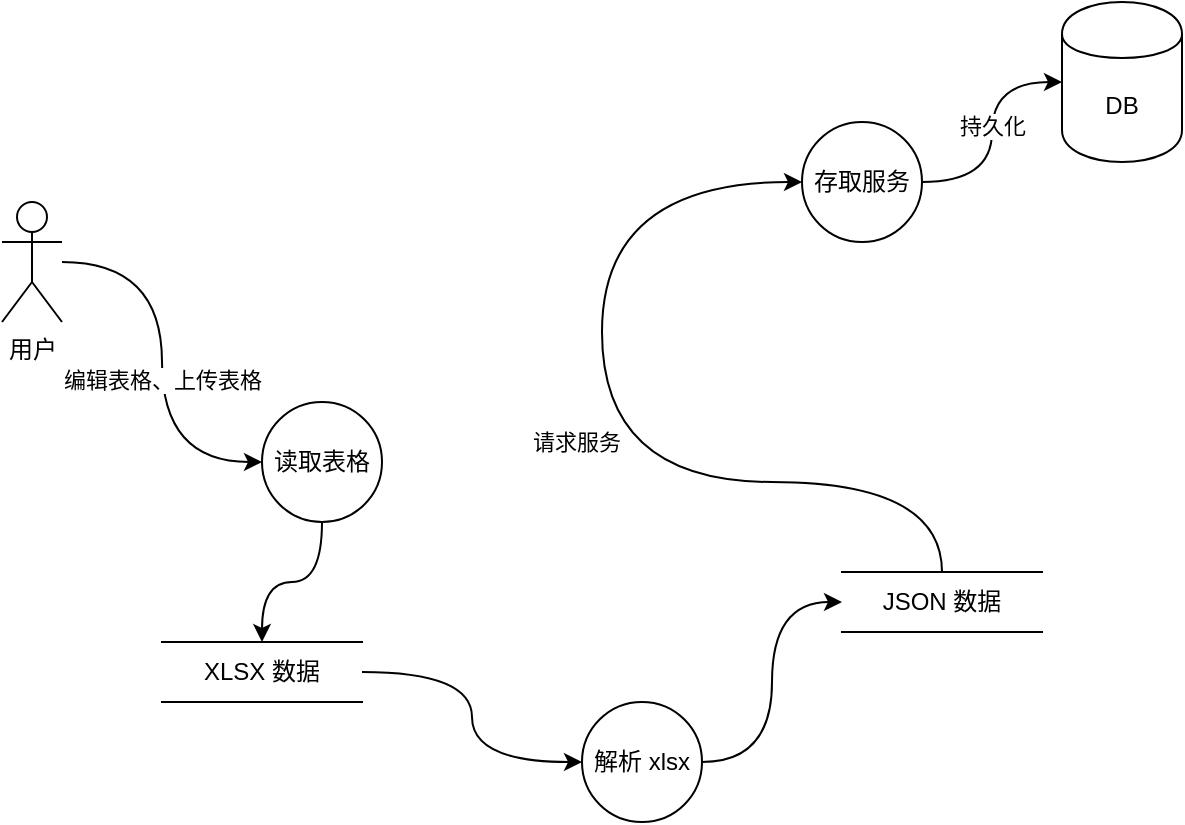 <mxfile version="24.5.2" type="github">
  <diagram name="Page-1" id="EUbfwgt0WfNZQSSa56V4">
    <mxGraphModel dx="795" dy="460" grid="1" gridSize="10" guides="1" tooltips="1" connect="1" arrows="1" fold="1" page="1" pageScale="1" pageWidth="850" pageHeight="1100" math="0" shadow="0">
      <root>
        <mxCell id="0" />
        <mxCell id="1" parent="0" />
        <mxCell id="ejLEyTY-VwB0Lg7HUNk5-4" style="edgeStyle=orthogonalEdgeStyle;rounded=0;orthogonalLoop=1;jettySize=auto;html=1;entryX=0;entryY=0.5;entryDx=0;entryDy=0;curved=1;" edge="1" parent="1" source="ejLEyTY-VwB0Lg7HUNk5-1" target="ejLEyTY-VwB0Lg7HUNk5-3">
          <mxGeometry relative="1" as="geometry" />
        </mxCell>
        <mxCell id="ejLEyTY-VwB0Lg7HUNk5-6" value="编辑表格、上传表格" style="edgeLabel;html=1;align=center;verticalAlign=middle;resizable=0;points=[];" vertex="1" connectable="0" parent="ejLEyTY-VwB0Lg7HUNk5-4">
          <mxGeometry x="0.05" y="4" relative="1" as="geometry">
            <mxPoint x="-4" y="4" as="offset" />
          </mxGeometry>
        </mxCell>
        <mxCell id="ejLEyTY-VwB0Lg7HUNk5-1" value="用户" style="shape=umlActor;verticalLabelPosition=bottom;verticalAlign=top;html=1;outlineConnect=0;" vertex="1" parent="1">
          <mxGeometry x="110" y="150" width="30" height="60" as="geometry" />
        </mxCell>
        <mxCell id="ejLEyTY-VwB0Lg7HUNk5-11" style="edgeStyle=orthogonalEdgeStyle;rounded=0;orthogonalLoop=1;jettySize=auto;html=1;entryX=0.5;entryY=0;entryDx=0;entryDy=0;curved=1;" edge="1" parent="1" source="ejLEyTY-VwB0Lg7HUNk5-3" target="ejLEyTY-VwB0Lg7HUNk5-10">
          <mxGeometry relative="1" as="geometry" />
        </mxCell>
        <mxCell id="ejLEyTY-VwB0Lg7HUNk5-3" value="读取表格" style="shape=ellipse;html=1;dashed=0;whiteSpace=wrap;aspect=fixed;perimeter=ellipsePerimeter;" vertex="1" parent="1">
          <mxGeometry x="240" y="250" width="60" height="60" as="geometry" />
        </mxCell>
        <mxCell id="ejLEyTY-VwB0Lg7HUNk5-14" style="edgeStyle=orthogonalEdgeStyle;rounded=0;orthogonalLoop=1;jettySize=auto;html=1;entryX=0;entryY=0.5;entryDx=0;entryDy=0;curved=1;" edge="1" parent="1" source="ejLEyTY-VwB0Lg7HUNk5-8" target="ejLEyTY-VwB0Lg7HUNk5-13">
          <mxGeometry relative="1" as="geometry" />
        </mxCell>
        <mxCell id="ejLEyTY-VwB0Lg7HUNk5-8" value="解析 xlsx" style="shape=ellipse;html=1;dashed=0;whiteSpace=wrap;aspect=fixed;perimeter=ellipsePerimeter;" vertex="1" parent="1">
          <mxGeometry x="400" y="400" width="60" height="60" as="geometry" />
        </mxCell>
        <mxCell id="ejLEyTY-VwB0Lg7HUNk5-12" style="edgeStyle=orthogonalEdgeStyle;rounded=0;orthogonalLoop=1;jettySize=auto;html=1;entryX=0;entryY=0.5;entryDx=0;entryDy=0;curved=1;" edge="1" parent="1" source="ejLEyTY-VwB0Lg7HUNk5-10" target="ejLEyTY-VwB0Lg7HUNk5-8">
          <mxGeometry relative="1" as="geometry" />
        </mxCell>
        <mxCell id="ejLEyTY-VwB0Lg7HUNk5-10" value="XLSX 数据" style="html=1;dashed=0;whiteSpace=wrap;shape=partialRectangle;right=0;left=0;" vertex="1" parent="1">
          <mxGeometry x="190" y="370" width="100" height="30" as="geometry" />
        </mxCell>
        <mxCell id="ejLEyTY-VwB0Lg7HUNk5-18" value="" style="edgeStyle=orthogonalEdgeStyle;rounded=0;orthogonalLoop=1;jettySize=auto;html=1;curved=1;" edge="1" parent="1" source="ejLEyTY-VwB0Lg7HUNk5-13" target="ejLEyTY-VwB0Lg7HUNk5-17">
          <mxGeometry relative="1" as="geometry">
            <Array as="points">
              <mxPoint x="580" y="290" />
              <mxPoint x="410" y="290" />
            </Array>
          </mxGeometry>
        </mxCell>
        <mxCell id="ejLEyTY-VwB0Lg7HUNk5-20" value="请求服务" style="edgeLabel;html=1;align=center;verticalAlign=middle;resizable=0;points=[];" vertex="1" connectable="0" parent="ejLEyTY-VwB0Lg7HUNk5-18">
          <mxGeometry x="-0.215" y="4" relative="1" as="geometry">
            <mxPoint x="-46" y="-24" as="offset" />
          </mxGeometry>
        </mxCell>
        <mxCell id="ejLEyTY-VwB0Lg7HUNk5-13" value="JSON 数据" style="html=1;dashed=0;whiteSpace=wrap;shape=partialRectangle;right=0;left=0;" vertex="1" parent="1">
          <mxGeometry x="530" y="335" width="100" height="30" as="geometry" />
        </mxCell>
        <mxCell id="ejLEyTY-VwB0Lg7HUNk5-22" style="edgeStyle=orthogonalEdgeStyle;rounded=0;orthogonalLoop=1;jettySize=auto;html=1;entryX=0;entryY=0.5;entryDx=0;entryDy=0;curved=1;" edge="1" parent="1" source="ejLEyTY-VwB0Lg7HUNk5-17" target="ejLEyTY-VwB0Lg7HUNk5-21">
          <mxGeometry relative="1" as="geometry" />
        </mxCell>
        <mxCell id="ejLEyTY-VwB0Lg7HUNk5-23" value="持久化" style="edgeLabel;html=1;align=center;verticalAlign=middle;resizable=0;points=[];" vertex="1" connectable="0" parent="ejLEyTY-VwB0Lg7HUNk5-22">
          <mxGeometry x="0.057" relative="1" as="geometry">
            <mxPoint as="offset" />
          </mxGeometry>
        </mxCell>
        <mxCell id="ejLEyTY-VwB0Lg7HUNk5-17" value="存取服务" style="shape=ellipse;html=1;dashed=0;whiteSpace=wrap;aspect=fixed;perimeter=ellipsePerimeter;" vertex="1" parent="1">
          <mxGeometry x="510" y="110" width="60" height="60" as="geometry" />
        </mxCell>
        <mxCell id="ejLEyTY-VwB0Lg7HUNk5-21" value="DB" style="shape=cylinder;whiteSpace=wrap;html=1;boundedLbl=1;backgroundOutline=1;" vertex="1" parent="1">
          <mxGeometry x="640" y="50" width="60" height="80" as="geometry" />
        </mxCell>
      </root>
    </mxGraphModel>
  </diagram>
</mxfile>
